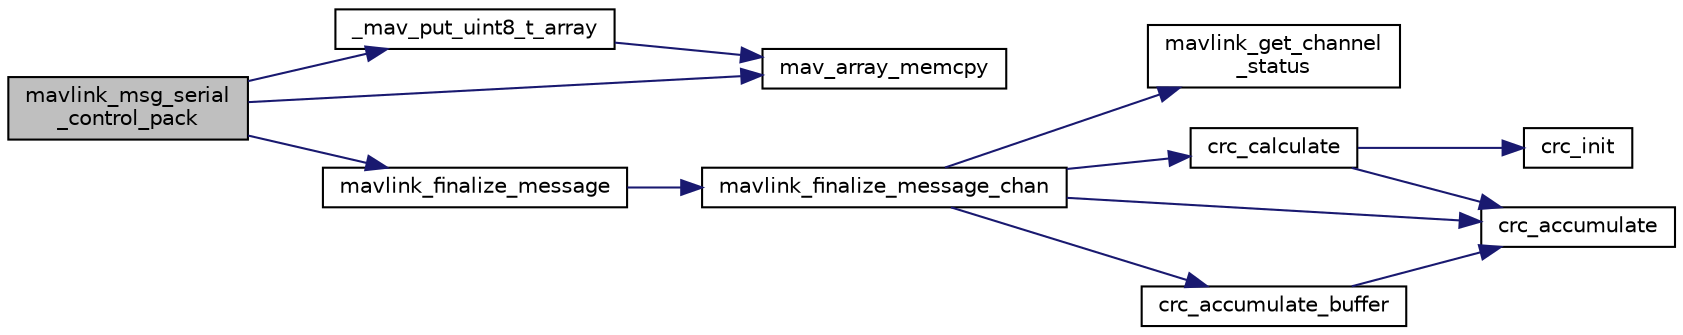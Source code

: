digraph "mavlink_msg_serial_control_pack"
{
 // INTERACTIVE_SVG=YES
  edge [fontname="Helvetica",fontsize="10",labelfontname="Helvetica",labelfontsize="10"];
  node [fontname="Helvetica",fontsize="10",shape=record];
  rankdir="LR";
  Node1 [label="mavlink_msg_serial\l_control_pack",height=0.2,width=0.4,color="black", fillcolor="grey75", style="filled", fontcolor="black"];
  Node1 -> Node2 [color="midnightblue",fontsize="10",style="solid",fontname="Helvetica"];
  Node2 [label="_mav_put_uint8_t_array",height=0.2,width=0.4,color="black", fillcolor="white", style="filled",URL="$protocol_8h.html#a78cf8b010c1768f8be4b9caa34aba0dc"];
  Node2 -> Node3 [color="midnightblue",fontsize="10",style="solid",fontname="Helvetica"];
  Node3 [label="mav_array_memcpy",height=0.2,width=0.4,color="black", fillcolor="white", style="filled",URL="$protocol_8h.html#a4486c3d5854cac1cb6a0fb1cc5ba570c"];
  Node1 -> Node3 [color="midnightblue",fontsize="10",style="solid",fontname="Helvetica"];
  Node1 -> Node4 [color="midnightblue",fontsize="10",style="solid",fontname="Helvetica"];
  Node4 [label="mavlink_finalize_message",height=0.2,width=0.4,color="black", fillcolor="white", style="filled",URL="$mavlink__helpers_8h.html#af3bea083c5ec83f5b6570b2bd4a817d0",tooltip="Finalize a MAVLink message with MAVLINK_COMM_0 as default channel. "];
  Node4 -> Node5 [color="midnightblue",fontsize="10",style="solid",fontname="Helvetica"];
  Node5 [label="mavlink_finalize_message_chan",height=0.2,width=0.4,color="black", fillcolor="white", style="filled",URL="$mavlink__helpers_8h.html#aa66131138fc02101dcc73b4b556ab422",tooltip="Finalize a MAVLink message with channel assignment. "];
  Node5 -> Node6 [color="midnightblue",fontsize="10",style="solid",fontname="Helvetica"];
  Node6 [label="mavlink_get_channel\l_status",height=0.2,width=0.4,color="black", fillcolor="white", style="filled",URL="$mavlink__helpers_8h.html#ac006d308067f48514ca5c0cf0b046c28"];
  Node5 -> Node7 [color="midnightblue",fontsize="10",style="solid",fontname="Helvetica"];
  Node7 [label="crc_calculate",height=0.2,width=0.4,color="black", fillcolor="white", style="filled",URL="$checksum_8h.html#ab4264eb7b9e22aabb5cc3191bce35f4c",tooltip="Calculates the X.25 checksum on a byte buffer. "];
  Node7 -> Node8 [color="midnightblue",fontsize="10",style="solid",fontname="Helvetica"];
  Node8 [label="crc_init",height=0.2,width=0.4,color="black", fillcolor="white", style="filled",URL="$checksum_8h.html#aee738f6e20d31b027afdd966c79befae",tooltip="Initiliaze the buffer for the X.25 CRC. "];
  Node7 -> Node9 [color="midnightblue",fontsize="10",style="solid",fontname="Helvetica"];
  Node9 [label="crc_accumulate",height=0.2,width=0.4,color="black", fillcolor="white", style="filled",URL="$checksum_8h.html#ade2bbc31cd3b5b6d839556f56de61957",tooltip="Accumulate the X.25 CRC by adding one char at a time. "];
  Node5 -> Node10 [color="midnightblue",fontsize="10",style="solid",fontname="Helvetica"];
  Node10 [label="crc_accumulate_buffer",height=0.2,width=0.4,color="black", fillcolor="white", style="filled",URL="$checksum_8h.html#abcbaa800e8fcbcdf9bb48168657fbefd",tooltip="Accumulate the X.25 CRC by adding an array of bytes. "];
  Node10 -> Node9 [color="midnightblue",fontsize="10",style="solid",fontname="Helvetica"];
  Node5 -> Node9 [color="midnightblue",fontsize="10",style="solid",fontname="Helvetica"];
}
